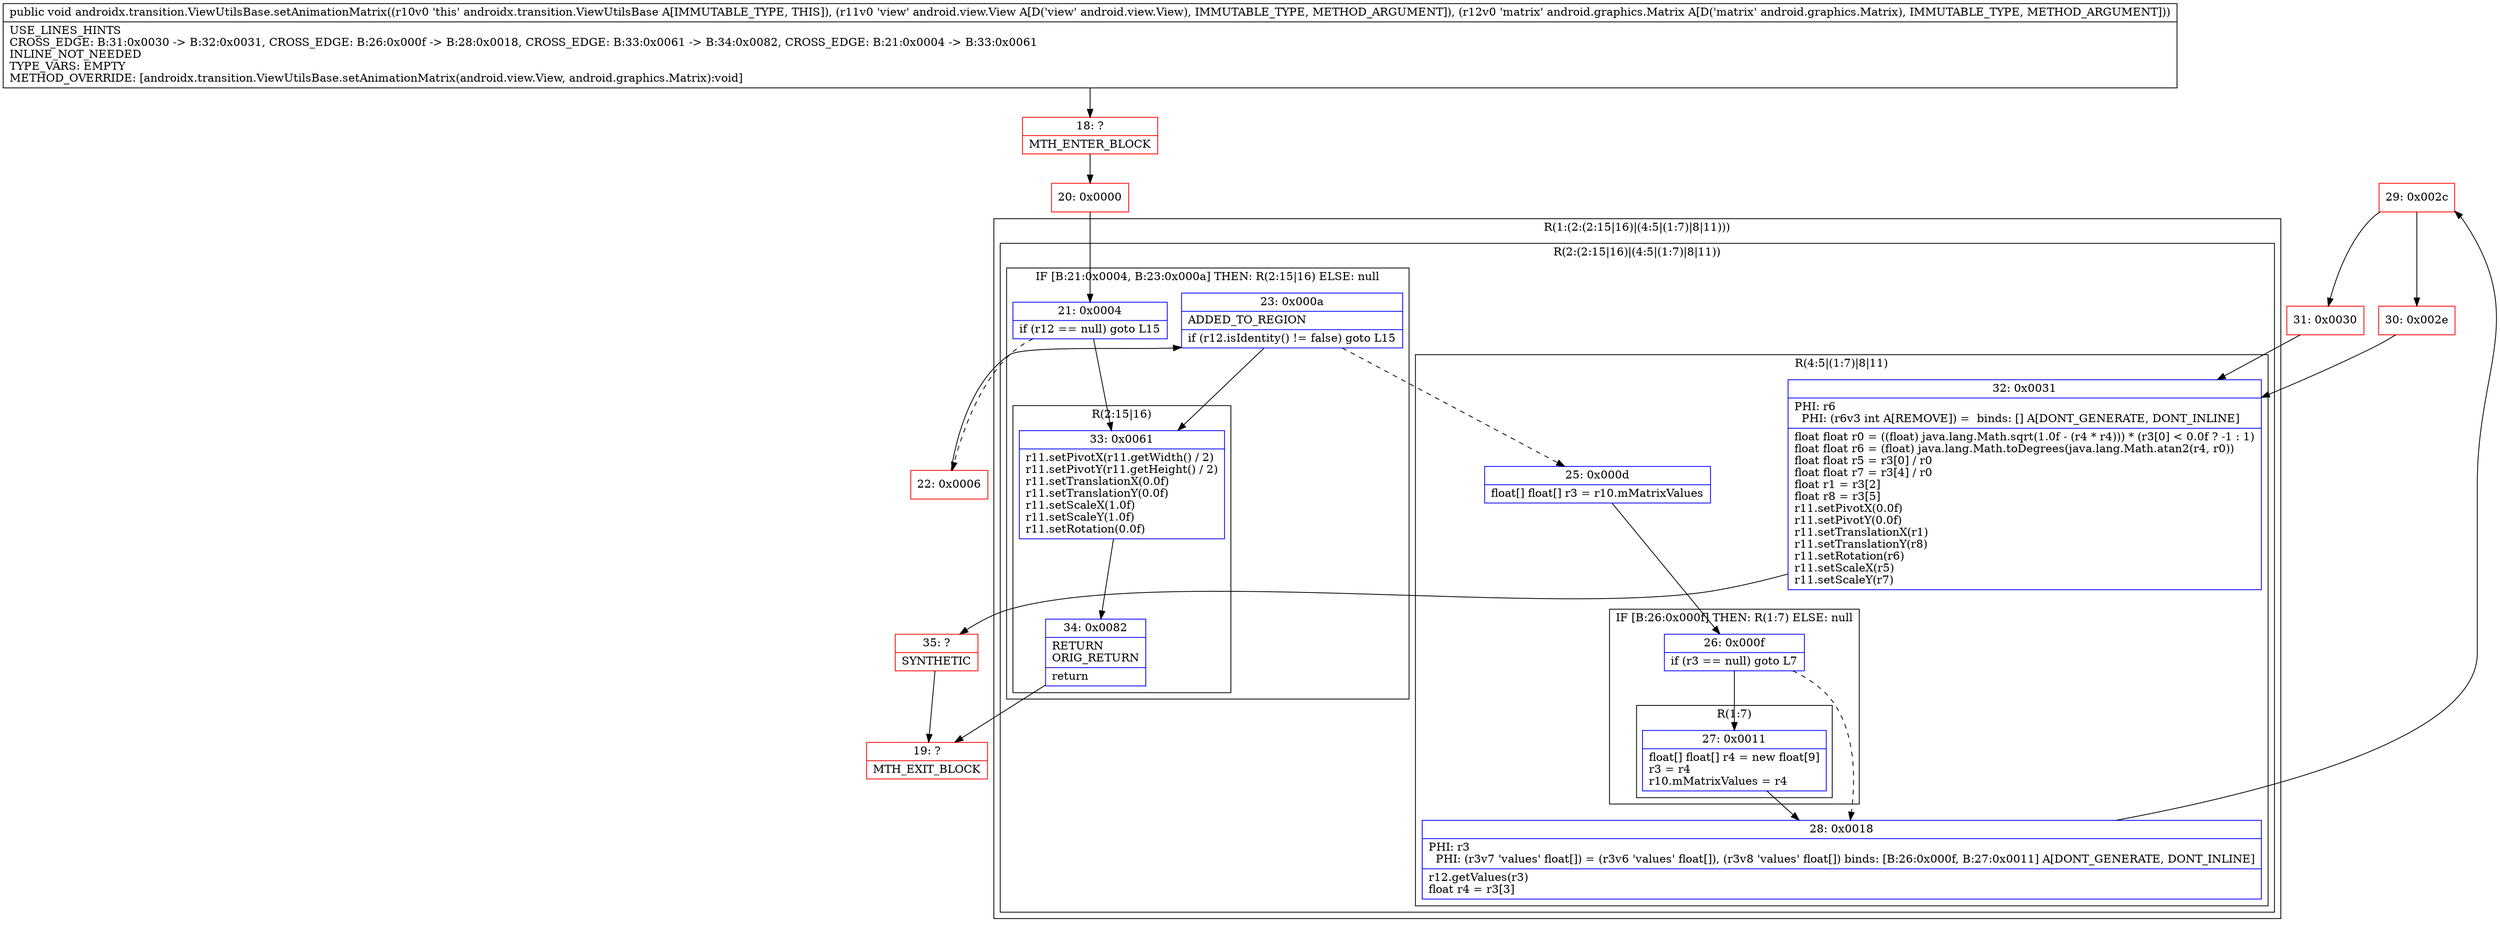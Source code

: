 digraph "CFG forandroidx.transition.ViewUtilsBase.setAnimationMatrix(Landroid\/view\/View;Landroid\/graphics\/Matrix;)V" {
subgraph cluster_Region_1488200462 {
label = "R(1:(2:(2:15|16)|(4:5|(1:7)|8|11)))";
node [shape=record,color=blue];
subgraph cluster_Region_1295427783 {
label = "R(2:(2:15|16)|(4:5|(1:7)|8|11))";
node [shape=record,color=blue];
subgraph cluster_IfRegion_281391433 {
label = "IF [B:21:0x0004, B:23:0x000a] THEN: R(2:15|16) ELSE: null";
node [shape=record,color=blue];
Node_21 [shape=record,label="{21\:\ 0x0004|if (r12 == null) goto L15\l}"];
Node_23 [shape=record,label="{23\:\ 0x000a|ADDED_TO_REGION\l|if (r12.isIdentity() != false) goto L15\l}"];
subgraph cluster_Region_1537335200 {
label = "R(2:15|16)";
node [shape=record,color=blue];
Node_33 [shape=record,label="{33\:\ 0x0061|r11.setPivotX(r11.getWidth() \/ 2)\lr11.setPivotY(r11.getHeight() \/ 2)\lr11.setTranslationX(0.0f)\lr11.setTranslationY(0.0f)\lr11.setScaleX(1.0f)\lr11.setScaleY(1.0f)\lr11.setRotation(0.0f)\l}"];
Node_34 [shape=record,label="{34\:\ 0x0082|RETURN\lORIG_RETURN\l|return\l}"];
}
}
subgraph cluster_Region_384077354 {
label = "R(4:5|(1:7)|8|11)";
node [shape=record,color=blue];
Node_25 [shape=record,label="{25\:\ 0x000d|float[] float[] r3 = r10.mMatrixValues\l}"];
subgraph cluster_IfRegion_1190713776 {
label = "IF [B:26:0x000f] THEN: R(1:7) ELSE: null";
node [shape=record,color=blue];
Node_26 [shape=record,label="{26\:\ 0x000f|if (r3 == null) goto L7\l}"];
subgraph cluster_Region_1660890555 {
label = "R(1:7)";
node [shape=record,color=blue];
Node_27 [shape=record,label="{27\:\ 0x0011|float[] float[] r4 = new float[9]\lr3 = r4\lr10.mMatrixValues = r4\l}"];
}
}
Node_28 [shape=record,label="{28\:\ 0x0018|PHI: r3 \l  PHI: (r3v7 'values' float[]) = (r3v6 'values' float[]), (r3v8 'values' float[]) binds: [B:26:0x000f, B:27:0x0011] A[DONT_GENERATE, DONT_INLINE]\l|r12.getValues(r3)\lfloat r4 = r3[3]\l}"];
Node_32 [shape=record,label="{32\:\ 0x0031|PHI: r6 \l  PHI: (r6v3 int A[REMOVE]) =  binds: [] A[DONT_GENERATE, DONT_INLINE]\l|float float r0 = ((float) java.lang.Math.sqrt(1.0f \- (r4 * r4))) * (r3[0] \< 0.0f ? \-1 : 1)\lfloat float r6 = (float) java.lang.Math.toDegrees(java.lang.Math.atan2(r4, r0))\lfloat float r5 = r3[0] \/ r0\lfloat float r7 = r3[4] \/ r0\lfloat r1 = r3[2]\lfloat r8 = r3[5]\lr11.setPivotX(0.0f)\lr11.setPivotY(0.0f)\lr11.setTranslationX(r1)\lr11.setTranslationY(r8)\lr11.setRotation(r6)\lr11.setScaleX(r5)\lr11.setScaleY(r7)\l}"];
}
}
}
Node_18 [shape=record,color=red,label="{18\:\ ?|MTH_ENTER_BLOCK\l}"];
Node_20 [shape=record,color=red,label="{20\:\ 0x0000}"];
Node_22 [shape=record,color=red,label="{22\:\ 0x0006}"];
Node_29 [shape=record,color=red,label="{29\:\ 0x002c}"];
Node_30 [shape=record,color=red,label="{30\:\ 0x002e}"];
Node_35 [shape=record,color=red,label="{35\:\ ?|SYNTHETIC\l}"];
Node_19 [shape=record,color=red,label="{19\:\ ?|MTH_EXIT_BLOCK\l}"];
Node_31 [shape=record,color=red,label="{31\:\ 0x0030}"];
MethodNode[shape=record,label="{public void androidx.transition.ViewUtilsBase.setAnimationMatrix((r10v0 'this' androidx.transition.ViewUtilsBase A[IMMUTABLE_TYPE, THIS]), (r11v0 'view' android.view.View A[D('view' android.view.View), IMMUTABLE_TYPE, METHOD_ARGUMENT]), (r12v0 'matrix' android.graphics.Matrix A[D('matrix' android.graphics.Matrix), IMMUTABLE_TYPE, METHOD_ARGUMENT]))  | USE_LINES_HINTS\lCROSS_EDGE: B:31:0x0030 \-\> B:32:0x0031, CROSS_EDGE: B:26:0x000f \-\> B:28:0x0018, CROSS_EDGE: B:33:0x0061 \-\> B:34:0x0082, CROSS_EDGE: B:21:0x0004 \-\> B:33:0x0061\lINLINE_NOT_NEEDED\lTYPE_VARS: EMPTY\lMETHOD_OVERRIDE: [androidx.transition.ViewUtilsBase.setAnimationMatrix(android.view.View, android.graphics.Matrix):void]\l}"];
MethodNode -> Node_18;Node_21 -> Node_22[style=dashed];
Node_21 -> Node_33;
Node_23 -> Node_25[style=dashed];
Node_23 -> Node_33;
Node_33 -> Node_34;
Node_34 -> Node_19;
Node_25 -> Node_26;
Node_26 -> Node_27;
Node_26 -> Node_28[style=dashed];
Node_27 -> Node_28;
Node_28 -> Node_29;
Node_32 -> Node_35;
Node_18 -> Node_20;
Node_20 -> Node_21;
Node_22 -> Node_23;
Node_29 -> Node_30;
Node_29 -> Node_31;
Node_30 -> Node_32;
Node_35 -> Node_19;
Node_31 -> Node_32;
}

